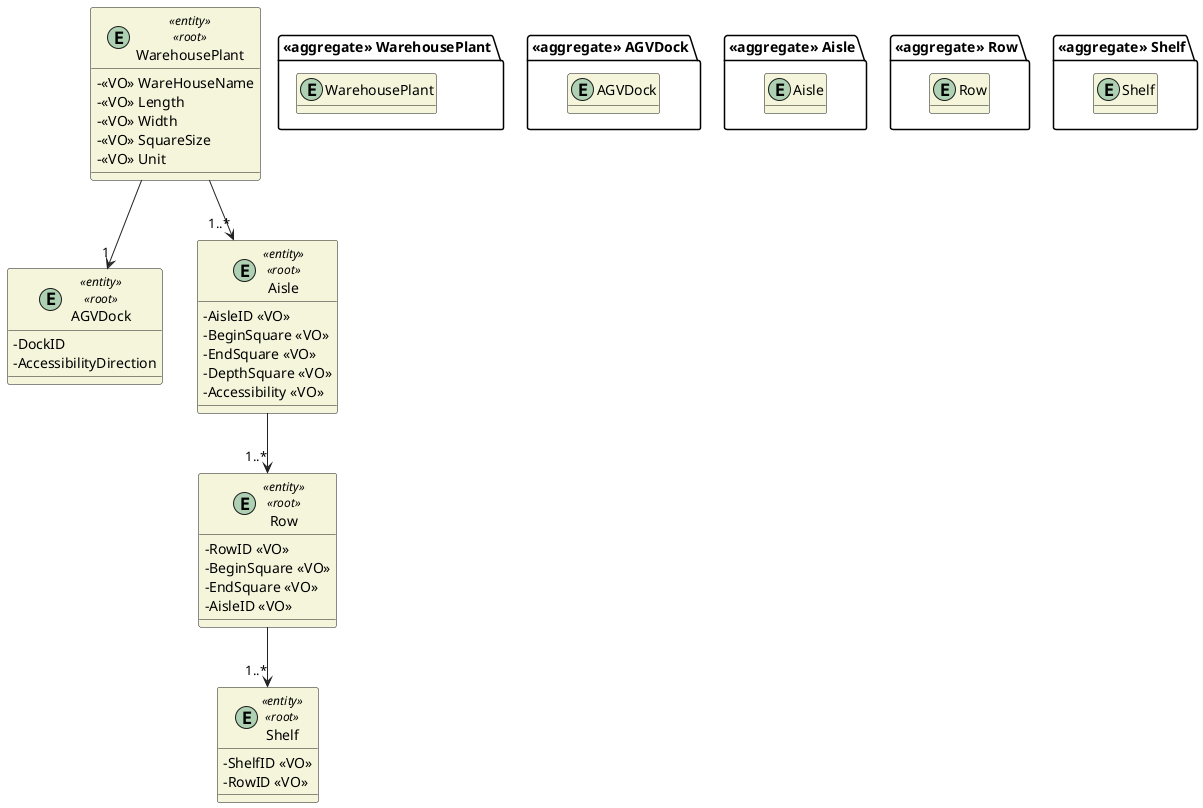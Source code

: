 @startuml

skinparam classAttributeIconSize 0
hide empty attributes
skinparam classBackgroundColor beige
skinparam ArrowColor #222222

package "<<aggregate>> WarehousePlant" {
    entity WarehousePlant
}

package "<<aggregate>> AGVDock" {
    entity AGVDock
}

package "<<aggregate>> Aisle" {
    entity Aisle
}

package "<<aggregate>> Row" {
    entity Row
}

package "<<aggregate>> Shelf" {
    entity Shelf
}

entity Row <<entity>> <<root>> {
    - RowID <<VO>>
    - BeginSquare <<VO>>
    - EndSquare <<VO>>
    - AisleID <<VO>>
}

entity Shelf <<entity>> <<root>> {
    - ShelfID <<VO>>
    - RowID <<VO>>
}

entity AGVDock <<entity>> <<root>> {
    - DockID
    - AccessibilityDirection
}

entity Aisle <<entity>> <<root>> {
    - AisleID <<VO>>
    - BeginSquare <<VO>>
    - EndSquare <<VO>>
    - DepthSquare <<VO>>
    - Accessibility <<VO>>
}

entity WarehousePlant <<entity>> <<root>> {
    - <<VO>> WareHouseName
    - <<VO>> Length
    - <<VO>> Width
    - <<VO>> SquareSize
    - <<VO>> Unit
}

WarehousePlant --> "1..*" Aisle
Aisle --> "1..*" Row
Row --> "1..*" Shelf
WarehousePlant --> "1" AGVDock


@enduml